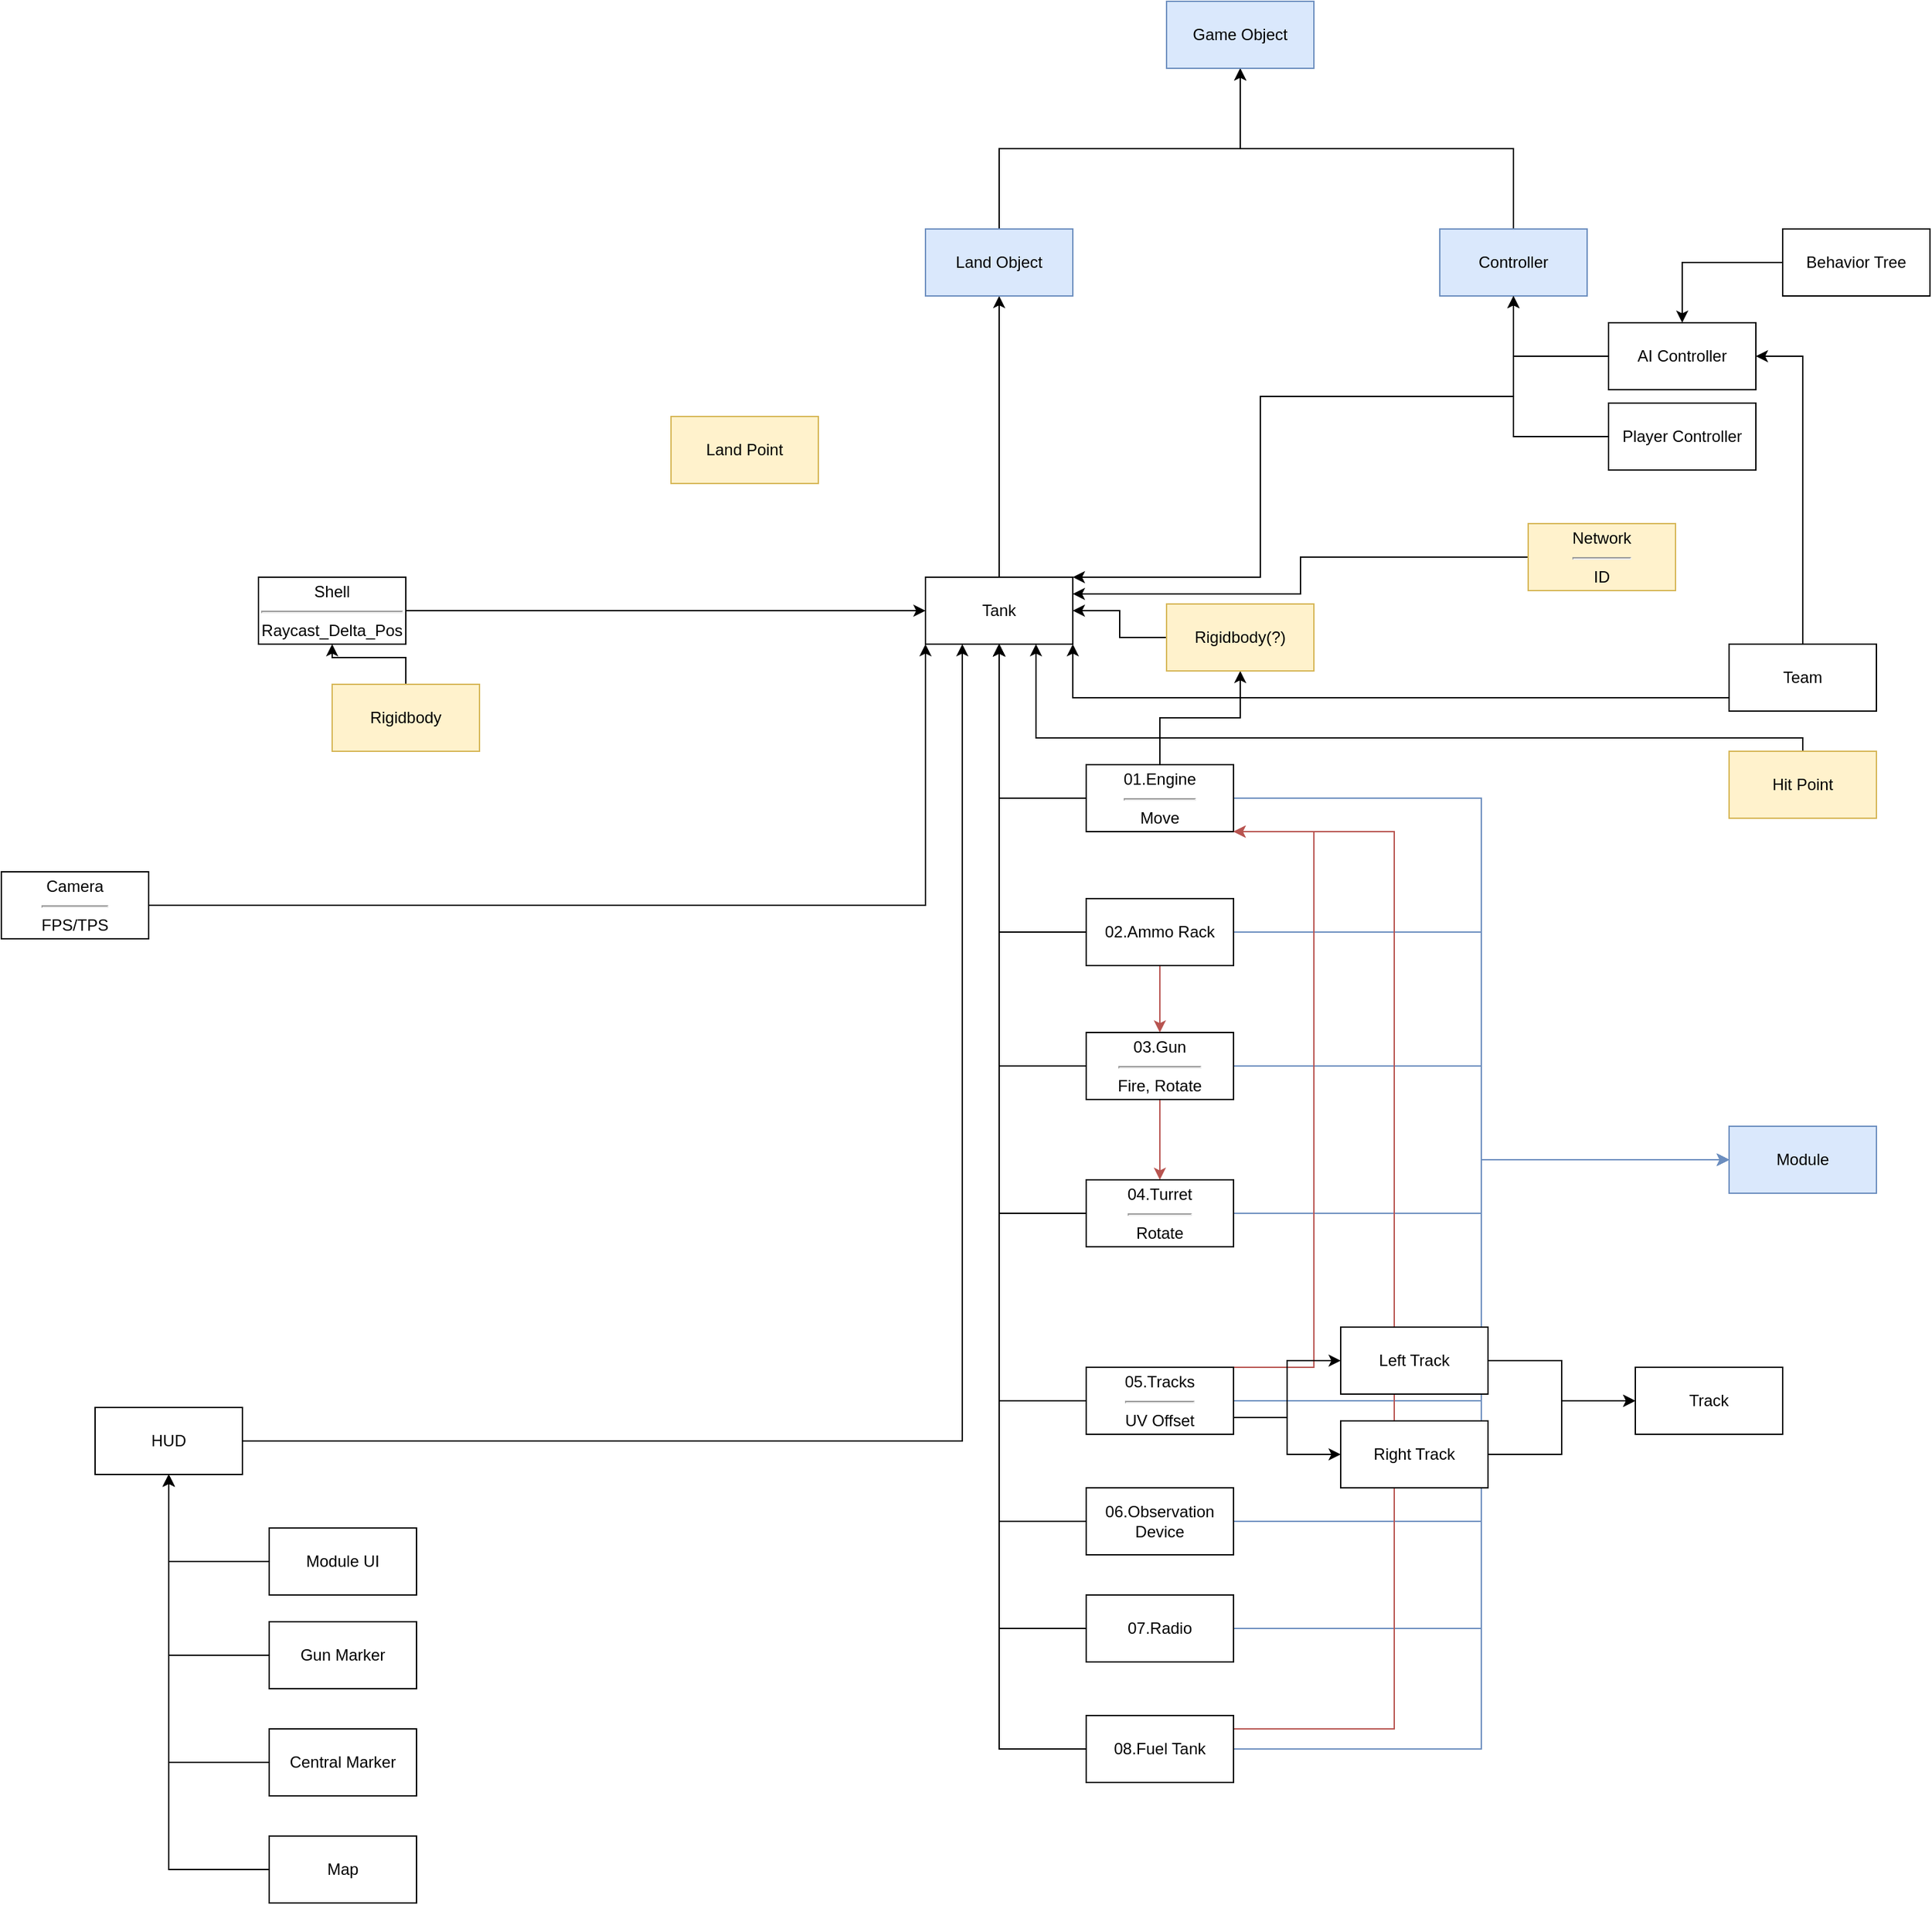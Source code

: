 <mxfile version="26.2.2">
  <diagram id="C5RBs43oDa-KdzZeNtuy" name="Page-1">
    <mxGraphModel dx="1721" dy="1706" grid="1" gridSize="10" guides="1" tooltips="1" connect="1" arrows="1" fold="1" page="1" pageScale="1" pageWidth="827" pageHeight="1169" math="0" shadow="0">
      <root>
        <mxCell id="WIyWlLk6GJQsqaUBKTNV-0" />
        <mxCell id="WIyWlLk6GJQsqaUBKTNV-1" parent="WIyWlLk6GJQsqaUBKTNV-0" />
        <mxCell id="MAa_id4GODkYyRuKRBiz-32" style="edgeStyle=orthogonalEdgeStyle;rounded=0;orthogonalLoop=1;jettySize=auto;html=1;exitX=0.5;exitY=0;exitDx=0;exitDy=0;entryX=0.5;entryY=1;entryDx=0;entryDy=0;" parent="WIyWlLk6GJQsqaUBKTNV-1" source="MAa_id4GODkYyRuKRBiz-0" target="MAa_id4GODkYyRuKRBiz-31" edge="1">
          <mxGeometry relative="1" as="geometry" />
        </mxCell>
        <mxCell id="MAa_id4GODkYyRuKRBiz-0" value="Tank" style="html=1;whiteSpace=wrap;noLabel=0;expand=1;comic=0;resizeHeight=0;" parent="WIyWlLk6GJQsqaUBKTNV-1" vertex="1">
          <mxGeometry x="30" y="210" width="110" height="50" as="geometry" />
        </mxCell>
        <mxCell id="MAa_id4GODkYyRuKRBiz-13" style="edgeStyle=orthogonalEdgeStyle;rounded=0;orthogonalLoop=1;jettySize=auto;html=1;exitX=0;exitY=0.5;exitDx=0;exitDy=0;entryX=0.5;entryY=1;entryDx=0;entryDy=0;" parent="WIyWlLk6GJQsqaUBKTNV-1" source="MAa_id4GODkYyRuKRBiz-2" target="MAa_id4GODkYyRuKRBiz-0" edge="1">
          <mxGeometry relative="1" as="geometry" />
        </mxCell>
        <mxCell id="MAa_id4GODkYyRuKRBiz-27" style="edgeStyle=orthogonalEdgeStyle;rounded=0;orthogonalLoop=1;jettySize=auto;html=1;entryX=0.5;entryY=0;entryDx=0;entryDy=0;fillColor=#f8cecc;strokeColor=#b85450;" parent="WIyWlLk6GJQsqaUBKTNV-1" source="MAa_id4GODkYyRuKRBiz-2" target="MAa_id4GODkYyRuKRBiz-4" edge="1">
          <mxGeometry relative="1" as="geometry" />
        </mxCell>
        <mxCell id="ON_rqly2Lm6P_RDxt7Wj-2" style="edgeStyle=orthogonalEdgeStyle;rounded=0;orthogonalLoop=1;jettySize=auto;html=1;entryX=0;entryY=0.5;entryDx=0;entryDy=0;fillColor=#dae8fc;strokeColor=#6c8ebf;" parent="WIyWlLk6GJQsqaUBKTNV-1" source="MAa_id4GODkYyRuKRBiz-2" target="ON_rqly2Lm6P_RDxt7Wj-0" edge="1">
          <mxGeometry relative="1" as="geometry" />
        </mxCell>
        <mxCell id="MAa_id4GODkYyRuKRBiz-2" value="02.Ammo Rack" style="html=1;whiteSpace=wrap;" parent="WIyWlLk6GJQsqaUBKTNV-1" vertex="1">
          <mxGeometry x="150" y="450" width="110" height="50" as="geometry" />
        </mxCell>
        <mxCell id="MAa_id4GODkYyRuKRBiz-15" style="edgeStyle=orthogonalEdgeStyle;rounded=0;orthogonalLoop=1;jettySize=auto;html=1;entryX=0.5;entryY=1;entryDx=0;entryDy=0;" parent="WIyWlLk6GJQsqaUBKTNV-1" source="MAa_id4GODkYyRuKRBiz-4" target="MAa_id4GODkYyRuKRBiz-0" edge="1">
          <mxGeometry relative="1" as="geometry" />
        </mxCell>
        <mxCell id="MAa_id4GODkYyRuKRBiz-26" style="edgeStyle=orthogonalEdgeStyle;rounded=0;orthogonalLoop=1;jettySize=auto;html=1;exitX=0.5;exitY=1;exitDx=0;exitDy=0;entryX=0.5;entryY=0;entryDx=0;entryDy=0;fillColor=#f8cecc;strokeColor=#b85450;" parent="WIyWlLk6GJQsqaUBKTNV-1" source="MAa_id4GODkYyRuKRBiz-4" target="MAa_id4GODkYyRuKRBiz-8" edge="1">
          <mxGeometry relative="1" as="geometry" />
        </mxCell>
        <mxCell id="ON_rqly2Lm6P_RDxt7Wj-3" style="edgeStyle=orthogonalEdgeStyle;rounded=0;orthogonalLoop=1;jettySize=auto;html=1;entryX=0;entryY=0.5;entryDx=0;entryDy=0;fillColor=#dae8fc;strokeColor=#6c8ebf;" parent="WIyWlLk6GJQsqaUBKTNV-1" source="MAa_id4GODkYyRuKRBiz-4" target="ON_rqly2Lm6P_RDxt7Wj-0" edge="1">
          <mxGeometry relative="1" as="geometry" />
        </mxCell>
        <mxCell id="MAa_id4GODkYyRuKRBiz-4" value="03.Gun&lt;hr&gt;Fire,&amp;nbsp;&lt;span style=&quot;background-color: transparent; color: light-dark(rgb(0, 0, 0), rgb(255, 255, 255));&quot;&gt;Rotate&lt;/span&gt;" style="html=1;whiteSpace=wrap;" parent="WIyWlLk6GJQsqaUBKTNV-1" vertex="1">
          <mxGeometry x="150" y="550" width="110" height="50" as="geometry" />
        </mxCell>
        <mxCell id="MAa_id4GODkYyRuKRBiz-12" style="edgeStyle=orthogonalEdgeStyle;rounded=0;orthogonalLoop=1;jettySize=auto;html=1;entryX=0.5;entryY=1;entryDx=0;entryDy=0;" parent="WIyWlLk6GJQsqaUBKTNV-1" source="MAa_id4GODkYyRuKRBiz-5" target="MAa_id4GODkYyRuKRBiz-0" edge="1">
          <mxGeometry relative="1" as="geometry" />
        </mxCell>
        <mxCell id="MAa_id4GODkYyRuKRBiz-68" style="edgeStyle=orthogonalEdgeStyle;rounded=0;orthogonalLoop=1;jettySize=auto;html=1;exitX=0.5;exitY=0;exitDx=0;exitDy=0;fontFamily=Helvetica;fontSize=12;fontColor=default;" parent="WIyWlLk6GJQsqaUBKTNV-1" source="MAa_id4GODkYyRuKRBiz-5" edge="1">
          <mxGeometry relative="1" as="geometry">
            <mxPoint x="205.143" y="349.857" as="targetPoint" />
          </mxGeometry>
        </mxCell>
        <mxCell id="MAa_id4GODkYyRuKRBiz-74" value="" style="edgeStyle=orthogonalEdgeStyle;rounded=0;orthogonalLoop=1;jettySize=auto;html=1;fontFamily=Helvetica;fontSize=12;fontColor=default;" parent="WIyWlLk6GJQsqaUBKTNV-1" source="MAa_id4GODkYyRuKRBiz-5" target="MAa_id4GODkYyRuKRBiz-64" edge="1">
          <mxGeometry relative="1" as="geometry" />
        </mxCell>
        <mxCell id="ON_rqly2Lm6P_RDxt7Wj-1" style="edgeStyle=orthogonalEdgeStyle;rounded=0;orthogonalLoop=1;jettySize=auto;html=1;entryX=0;entryY=0.5;entryDx=0;entryDy=0;fillColor=#dae8fc;strokeColor=#6c8ebf;" parent="WIyWlLk6GJQsqaUBKTNV-1" source="MAa_id4GODkYyRuKRBiz-5" target="ON_rqly2Lm6P_RDxt7Wj-0" edge="1">
          <mxGeometry relative="1" as="geometry" />
        </mxCell>
        <mxCell id="MAa_id4GODkYyRuKRBiz-5" value="01.Engine&lt;hr&gt;Move" style="html=1;whiteSpace=wrap;" parent="WIyWlLk6GJQsqaUBKTNV-1" vertex="1">
          <mxGeometry x="150" y="350" width="110" height="50" as="geometry" />
        </mxCell>
        <mxCell id="MAa_id4GODkYyRuKRBiz-21" style="edgeStyle=orthogonalEdgeStyle;rounded=0;orthogonalLoop=1;jettySize=auto;html=1;exitX=0;exitY=0.5;exitDx=0;exitDy=0;entryX=0.5;entryY=1;entryDx=0;entryDy=0;" parent="WIyWlLk6GJQsqaUBKTNV-1" source="MAa_id4GODkYyRuKRBiz-7" target="MAa_id4GODkYyRuKRBiz-0" edge="1">
          <mxGeometry relative="1" as="geometry" />
        </mxCell>
        <mxCell id="ON_rqly2Lm6P_RDxt7Wj-7" style="edgeStyle=orthogonalEdgeStyle;rounded=0;orthogonalLoop=1;jettySize=auto;html=1;entryX=0;entryY=0.5;entryDx=0;entryDy=0;fillColor=#dae8fc;strokeColor=#6c8ebf;" parent="WIyWlLk6GJQsqaUBKTNV-1" source="MAa_id4GODkYyRuKRBiz-7" target="ON_rqly2Lm6P_RDxt7Wj-0" edge="1">
          <mxGeometry relative="1" as="geometry" />
        </mxCell>
        <mxCell id="MAa_id4GODkYyRuKRBiz-7" value="07.Radio" style="html=1;whiteSpace=wrap;" parent="WIyWlLk6GJQsqaUBKTNV-1" vertex="1">
          <mxGeometry x="150" y="970" width="110" height="50" as="geometry" />
        </mxCell>
        <mxCell id="MAa_id4GODkYyRuKRBiz-16" style="edgeStyle=orthogonalEdgeStyle;rounded=0;orthogonalLoop=1;jettySize=auto;html=1;entryX=0.5;entryY=1;entryDx=0;entryDy=0;" parent="WIyWlLk6GJQsqaUBKTNV-1" source="MAa_id4GODkYyRuKRBiz-8" target="MAa_id4GODkYyRuKRBiz-0" edge="1">
          <mxGeometry relative="1" as="geometry" />
        </mxCell>
        <mxCell id="ON_rqly2Lm6P_RDxt7Wj-4" style="edgeStyle=orthogonalEdgeStyle;rounded=0;orthogonalLoop=1;jettySize=auto;html=1;entryX=0;entryY=0.5;entryDx=0;entryDy=0;fillColor=#dae8fc;strokeColor=#6c8ebf;" parent="WIyWlLk6GJQsqaUBKTNV-1" source="MAa_id4GODkYyRuKRBiz-8" target="ON_rqly2Lm6P_RDxt7Wj-0" edge="1">
          <mxGeometry relative="1" as="geometry" />
        </mxCell>
        <mxCell id="MAa_id4GODkYyRuKRBiz-8" value="04.Turret&lt;hr&gt;Rotate" style="html=1;whiteSpace=wrap;" parent="WIyWlLk6GJQsqaUBKTNV-1" vertex="1">
          <mxGeometry x="150" y="660" width="110" height="50" as="geometry" />
        </mxCell>
        <mxCell id="MAa_id4GODkYyRuKRBiz-19" style="edgeStyle=orthogonalEdgeStyle;rounded=0;orthogonalLoop=1;jettySize=auto;html=1;entryX=0.5;entryY=1;entryDx=0;entryDy=0;" parent="WIyWlLk6GJQsqaUBKTNV-1" source="MAa_id4GODkYyRuKRBiz-9" target="MAa_id4GODkYyRuKRBiz-0" edge="1">
          <mxGeometry relative="1" as="geometry" />
        </mxCell>
        <mxCell id="MAa_id4GODkYyRuKRBiz-30" style="edgeStyle=orthogonalEdgeStyle;rounded=0;orthogonalLoop=1;jettySize=auto;html=1;exitX=1;exitY=0;exitDx=0;exitDy=0;entryX=1;entryY=1;entryDx=0;entryDy=0;fillColor=#f8cecc;strokeColor=#b85450;" parent="WIyWlLk6GJQsqaUBKTNV-1" source="MAa_id4GODkYyRuKRBiz-9" target="MAa_id4GODkYyRuKRBiz-5" edge="1">
          <mxGeometry relative="1" as="geometry">
            <Array as="points">
              <mxPoint x="320" y="800" />
              <mxPoint x="320" y="400" />
            </Array>
          </mxGeometry>
        </mxCell>
        <mxCell id="ON_rqly2Lm6P_RDxt7Wj-5" style="edgeStyle=orthogonalEdgeStyle;rounded=0;orthogonalLoop=1;jettySize=auto;html=1;entryX=0;entryY=0.5;entryDx=0;entryDy=0;fillColor=#dae8fc;strokeColor=#6c8ebf;" parent="WIyWlLk6GJQsqaUBKTNV-1" source="MAa_id4GODkYyRuKRBiz-9" target="ON_rqly2Lm6P_RDxt7Wj-0" edge="1">
          <mxGeometry relative="1" as="geometry" />
        </mxCell>
        <mxCell id="bWlWiwhrOa9eMaUlrAhz-15" style="edgeStyle=orthogonalEdgeStyle;rounded=0;orthogonalLoop=1;jettySize=auto;html=1;exitX=1;exitY=0.75;exitDx=0;exitDy=0;entryX=0;entryY=0.5;entryDx=0;entryDy=0;" edge="1" parent="WIyWlLk6GJQsqaUBKTNV-1" source="MAa_id4GODkYyRuKRBiz-9" target="bWlWiwhrOa9eMaUlrAhz-12">
          <mxGeometry relative="1" as="geometry" />
        </mxCell>
        <mxCell id="bWlWiwhrOa9eMaUlrAhz-16" style="edgeStyle=orthogonalEdgeStyle;rounded=0;orthogonalLoop=1;jettySize=auto;html=1;exitX=1;exitY=0.75;exitDx=0;exitDy=0;entryX=0;entryY=0.5;entryDx=0;entryDy=0;" edge="1" parent="WIyWlLk6GJQsqaUBKTNV-1" source="MAa_id4GODkYyRuKRBiz-9" target="bWlWiwhrOa9eMaUlrAhz-11">
          <mxGeometry relative="1" as="geometry" />
        </mxCell>
        <mxCell id="MAa_id4GODkYyRuKRBiz-9" value="05.Tracks&lt;hr&gt;UV Offset" style="html=1;whiteSpace=wrap;" parent="WIyWlLk6GJQsqaUBKTNV-1" vertex="1">
          <mxGeometry x="150" y="800" width="110" height="50" as="geometry" />
        </mxCell>
        <mxCell id="MAa_id4GODkYyRuKRBiz-18" style="edgeStyle=orthogonalEdgeStyle;rounded=0;orthogonalLoop=1;jettySize=auto;html=1;entryX=0.5;entryY=1;entryDx=0;entryDy=0;" parent="WIyWlLk6GJQsqaUBKTNV-1" source="MAa_id4GODkYyRuKRBiz-10" target="MAa_id4GODkYyRuKRBiz-0" edge="1">
          <mxGeometry relative="1" as="geometry" />
        </mxCell>
        <mxCell id="ON_rqly2Lm6P_RDxt7Wj-6" style="edgeStyle=orthogonalEdgeStyle;rounded=0;orthogonalLoop=1;jettySize=auto;html=1;entryX=0;entryY=0.5;entryDx=0;entryDy=0;fillColor=#dae8fc;strokeColor=#6c8ebf;" parent="WIyWlLk6GJQsqaUBKTNV-1" source="MAa_id4GODkYyRuKRBiz-10" target="ON_rqly2Lm6P_RDxt7Wj-0" edge="1">
          <mxGeometry relative="1" as="geometry" />
        </mxCell>
        <mxCell id="MAa_id4GODkYyRuKRBiz-10" value="06.Observation Device" style="html=1;whiteSpace=wrap;" parent="WIyWlLk6GJQsqaUBKTNV-1" vertex="1">
          <mxGeometry x="150" y="890" width="110" height="50" as="geometry" />
        </mxCell>
        <mxCell id="MAa_id4GODkYyRuKRBiz-23" style="edgeStyle=orthogonalEdgeStyle;rounded=0;orthogonalLoop=1;jettySize=auto;html=1;exitX=0;exitY=0.5;exitDx=0;exitDy=0;entryX=0.5;entryY=1;entryDx=0;entryDy=0;" parent="WIyWlLk6GJQsqaUBKTNV-1" source="MAa_id4GODkYyRuKRBiz-11" target="MAa_id4GODkYyRuKRBiz-0" edge="1">
          <mxGeometry relative="1" as="geometry" />
        </mxCell>
        <mxCell id="MAa_id4GODkYyRuKRBiz-29" style="edgeStyle=orthogonalEdgeStyle;rounded=0;orthogonalLoop=1;jettySize=auto;html=1;exitX=1;exitY=0.5;exitDx=0;exitDy=0;entryX=1;entryY=1;entryDx=0;entryDy=0;fillColor=#f8cecc;strokeColor=#b85450;" parent="WIyWlLk6GJQsqaUBKTNV-1" source="MAa_id4GODkYyRuKRBiz-11" target="MAa_id4GODkYyRuKRBiz-5" edge="1">
          <mxGeometry relative="1" as="geometry">
            <Array as="points">
              <mxPoint x="260" y="1070" />
              <mxPoint x="380" y="1070" />
              <mxPoint x="380" y="400" />
            </Array>
          </mxGeometry>
        </mxCell>
        <mxCell id="ON_rqly2Lm6P_RDxt7Wj-8" style="edgeStyle=orthogonalEdgeStyle;rounded=0;orthogonalLoop=1;jettySize=auto;html=1;entryX=0;entryY=0.5;entryDx=0;entryDy=0;fillColor=#dae8fc;strokeColor=#6c8ebf;" parent="WIyWlLk6GJQsqaUBKTNV-1" source="MAa_id4GODkYyRuKRBiz-11" target="ON_rqly2Lm6P_RDxt7Wj-0" edge="1">
          <mxGeometry relative="1" as="geometry" />
        </mxCell>
        <mxCell id="MAa_id4GODkYyRuKRBiz-11" value="08.Fuel Tank" style="html=1;whiteSpace=wrap;" parent="WIyWlLk6GJQsqaUBKTNV-1" vertex="1">
          <mxGeometry x="150" y="1060" width="110" height="50" as="geometry" />
        </mxCell>
        <mxCell id="MAa_id4GODkYyRuKRBiz-102" style="edgeStyle=orthogonalEdgeStyle;rounded=0;orthogonalLoop=1;jettySize=auto;html=1;entryX=0.5;entryY=1;entryDx=0;entryDy=0;fontFamily=Helvetica;fontSize=12;fontColor=default;" parent="WIyWlLk6GJQsqaUBKTNV-1" source="MAa_id4GODkYyRuKRBiz-31" target="MAa_id4GODkYyRuKRBiz-100" edge="1">
          <mxGeometry relative="1" as="geometry">
            <Array as="points">
              <mxPoint x="85" y="-110" />
              <mxPoint x="265" y="-110" />
            </Array>
          </mxGeometry>
        </mxCell>
        <mxCell id="MAa_id4GODkYyRuKRBiz-31" value="Land Object" style="html=1;whiteSpace=wrap;fillColor=#dae8fc;strokeColor=#6c8ebf;" parent="WIyWlLk6GJQsqaUBKTNV-1" vertex="1">
          <mxGeometry x="30" y="-50" width="110" height="50" as="geometry" />
        </mxCell>
        <mxCell id="MAa_id4GODkYyRuKRBiz-75" style="edgeStyle=orthogonalEdgeStyle;rounded=0;orthogonalLoop=1;jettySize=auto;html=1;entryX=1;entryY=0.5;entryDx=0;entryDy=0;fontFamily=Helvetica;fontSize=12;fontColor=default;" parent="WIyWlLk6GJQsqaUBKTNV-1" source="MAa_id4GODkYyRuKRBiz-64" target="MAa_id4GODkYyRuKRBiz-0" edge="1">
          <mxGeometry relative="1" as="geometry" />
        </mxCell>
        <mxCell id="MAa_id4GODkYyRuKRBiz-64" value="Rigidbody(?)" style="html=1;whiteSpace=wrap;comic=0;strokeColor=#d6b656;align=center;verticalAlign=middle;fontFamily=Helvetica;fontSize=12;fillColor=#fff2cc;" parent="WIyWlLk6GJQsqaUBKTNV-1" vertex="1">
          <mxGeometry x="210" y="230" width="110" height="50" as="geometry" />
        </mxCell>
        <mxCell id="MAa_id4GODkYyRuKRBiz-89" style="edgeStyle=orthogonalEdgeStyle;rounded=0;orthogonalLoop=1;jettySize=auto;html=1;entryX=1;entryY=0;entryDx=0;entryDy=0;fontFamily=Helvetica;fontSize=12;fontColor=default;" parent="WIyWlLk6GJQsqaUBKTNV-1" source="MAa_id4GODkYyRuKRBiz-76" target="MAa_id4GODkYyRuKRBiz-0" edge="1">
          <mxGeometry relative="1" as="geometry">
            <Array as="points">
              <mxPoint x="280" y="75" />
              <mxPoint x="280" y="210" />
            </Array>
          </mxGeometry>
        </mxCell>
        <mxCell id="MAa_id4GODkYyRuKRBiz-101" style="edgeStyle=orthogonalEdgeStyle;rounded=0;orthogonalLoop=1;jettySize=auto;html=1;entryX=0.5;entryY=1;entryDx=0;entryDy=0;fontFamily=Helvetica;fontSize=12;fontColor=default;" parent="WIyWlLk6GJQsqaUBKTNV-1" source="MAa_id4GODkYyRuKRBiz-76" target="MAa_id4GODkYyRuKRBiz-100" edge="1">
          <mxGeometry relative="1" as="geometry">
            <Array as="points">
              <mxPoint x="469" y="-110" />
              <mxPoint x="265" y="-110" />
            </Array>
          </mxGeometry>
        </mxCell>
        <mxCell id="MAa_id4GODkYyRuKRBiz-76" value="Controller" style="html=1;whiteSpace=wrap;comic=0;strokeColor=#6c8ebf;align=center;verticalAlign=middle;fontFamily=Helvetica;fontSize=12;fillColor=#dae8fc;" parent="WIyWlLk6GJQsqaUBKTNV-1" vertex="1">
          <mxGeometry x="414" y="-50" width="110" height="50" as="geometry" />
        </mxCell>
        <mxCell id="MAa_id4GODkYyRuKRBiz-79" style="edgeStyle=orthogonalEdgeStyle;rounded=0;orthogonalLoop=1;jettySize=auto;html=1;entryX=0.5;entryY=1;entryDx=0;entryDy=0;fontFamily=Helvetica;fontSize=12;fontColor=default;" parent="WIyWlLk6GJQsqaUBKTNV-1" source="MAa_id4GODkYyRuKRBiz-78" target="MAa_id4GODkYyRuKRBiz-76" edge="1">
          <mxGeometry relative="1" as="geometry" />
        </mxCell>
        <mxCell id="MAa_id4GODkYyRuKRBiz-78" value="AI Controller" style="html=1;whiteSpace=wrap;comic=0;strokeColor=default;align=center;verticalAlign=middle;fontFamily=Helvetica;fontSize=12;fontColor=default;fillColor=default;" parent="WIyWlLk6GJQsqaUBKTNV-1" vertex="1">
          <mxGeometry x="540" y="20" width="110" height="50" as="geometry" />
        </mxCell>
        <mxCell id="MAa_id4GODkYyRuKRBiz-82" style="edgeStyle=orthogonalEdgeStyle;rounded=0;orthogonalLoop=1;jettySize=auto;html=1;entryX=0.5;entryY=1;entryDx=0;entryDy=0;fontFamily=Helvetica;fontSize=12;fontColor=default;" parent="WIyWlLk6GJQsqaUBKTNV-1" source="MAa_id4GODkYyRuKRBiz-81" target="MAa_id4GODkYyRuKRBiz-76" edge="1">
          <mxGeometry relative="1" as="geometry" />
        </mxCell>
        <mxCell id="MAa_id4GODkYyRuKRBiz-81" value="Player Controller" style="html=1;whiteSpace=wrap;comic=0;strokeColor=default;align=center;verticalAlign=middle;fontFamily=Helvetica;fontSize=12;fontColor=default;fillColor=default;" parent="WIyWlLk6GJQsqaUBKTNV-1" vertex="1">
          <mxGeometry x="540" y="80" width="110" height="50" as="geometry" />
        </mxCell>
        <mxCell id="MAa_id4GODkYyRuKRBiz-91" style="edgeStyle=orthogonalEdgeStyle;rounded=0;orthogonalLoop=1;jettySize=auto;html=1;entryX=1;entryY=0.25;entryDx=0;entryDy=0;fontFamily=Helvetica;fontSize=12;fontColor=default;" parent="WIyWlLk6GJQsqaUBKTNV-1" source="MAa_id4GODkYyRuKRBiz-90" target="MAa_id4GODkYyRuKRBiz-0" edge="1">
          <mxGeometry relative="1" as="geometry" />
        </mxCell>
        <mxCell id="MAa_id4GODkYyRuKRBiz-90" value="Network&lt;div&gt;&lt;hr&gt;ID&lt;/div&gt;" style="html=1;whiteSpace=wrap;comic=0;strokeColor=#d6b656;align=center;verticalAlign=middle;fontFamily=Helvetica;fontSize=12;fillColor=#fff2cc;" parent="WIyWlLk6GJQsqaUBKTNV-1" vertex="1">
          <mxGeometry x="480" y="170" width="110" height="50" as="geometry" />
        </mxCell>
        <mxCell id="MAa_id4GODkYyRuKRBiz-98" style="edgeStyle=orthogonalEdgeStyle;rounded=0;orthogonalLoop=1;jettySize=auto;html=1;entryX=1;entryY=0.5;entryDx=0;entryDy=0;fontFamily=Helvetica;fontSize=12;fontColor=default;" parent="WIyWlLk6GJQsqaUBKTNV-1" source="MAa_id4GODkYyRuKRBiz-94" target="MAa_id4GODkYyRuKRBiz-78" edge="1">
          <mxGeometry relative="1" as="geometry" />
        </mxCell>
        <mxCell id="bWlWiwhrOa9eMaUlrAhz-36" style="edgeStyle=orthogonalEdgeStyle;rounded=0;orthogonalLoop=1;jettySize=auto;html=1;entryX=1;entryY=1;entryDx=0;entryDy=0;" edge="1" parent="WIyWlLk6GJQsqaUBKTNV-1" source="MAa_id4GODkYyRuKRBiz-94" target="MAa_id4GODkYyRuKRBiz-0">
          <mxGeometry relative="1" as="geometry">
            <Array as="points">
              <mxPoint x="140" y="300" />
            </Array>
          </mxGeometry>
        </mxCell>
        <mxCell id="MAa_id4GODkYyRuKRBiz-94" value="Team" style="html=1;whiteSpace=wrap;comic=0;strokeColor=default;align=center;verticalAlign=middle;fontFamily=Helvetica;fontSize=12;fontColor=default;fillColor=default;" parent="WIyWlLk6GJQsqaUBKTNV-1" vertex="1">
          <mxGeometry x="630" y="260" width="110" height="50" as="geometry" />
        </mxCell>
        <mxCell id="MAa_id4GODkYyRuKRBiz-100" value="Game Object" style="html=1;whiteSpace=wrap;comic=0;strokeColor=#6c8ebf;align=center;verticalAlign=middle;fontFamily=Helvetica;fontSize=12;fillColor=#dae8fc;" parent="WIyWlLk6GJQsqaUBKTNV-1" vertex="1">
          <mxGeometry x="210" y="-220" width="110" height="50" as="geometry" />
        </mxCell>
        <mxCell id="MAa_id4GODkYyRuKRBiz-104" style="edgeStyle=orthogonalEdgeStyle;rounded=0;orthogonalLoop=1;jettySize=auto;html=1;entryX=0.75;entryY=1;entryDx=0;entryDy=0;fontFamily=Helvetica;fontSize=12;fontColor=default;" parent="WIyWlLk6GJQsqaUBKTNV-1" source="MAa_id4GODkYyRuKRBiz-103" target="MAa_id4GODkYyRuKRBiz-0" edge="1">
          <mxGeometry relative="1" as="geometry">
            <Array as="points">
              <mxPoint x="685" y="330" />
              <mxPoint x="113" y="330" />
            </Array>
          </mxGeometry>
        </mxCell>
        <mxCell id="MAa_id4GODkYyRuKRBiz-103" value="Hit Point" style="html=1;whiteSpace=wrap;comic=0;strokeColor=#d6b656;align=center;verticalAlign=middle;fontFamily=Helvetica;fontSize=12;fillColor=#fff2cc;" parent="WIyWlLk6GJQsqaUBKTNV-1" vertex="1">
          <mxGeometry x="630" y="340" width="110" height="50" as="geometry" />
        </mxCell>
        <mxCell id="ON_rqly2Lm6P_RDxt7Wj-0" value="Module" style="html=1;whiteSpace=wrap;comic=0;strokeColor=#6c8ebf;align=center;verticalAlign=middle;fontFamily=Helvetica;fontSize=12;fillColor=#dae8fc;" parent="WIyWlLk6GJQsqaUBKTNV-1" vertex="1">
          <mxGeometry x="630" y="620" width="110" height="50" as="geometry" />
        </mxCell>
        <mxCell id="bWlWiwhrOa9eMaUlrAhz-2" value="" style="edgeStyle=orthogonalEdgeStyle;rounded=0;orthogonalLoop=1;jettySize=auto;html=1;entryX=0;entryY=0.5;entryDx=0;entryDy=0;" edge="1" parent="WIyWlLk6GJQsqaUBKTNV-1" source="bWlWiwhrOa9eMaUlrAhz-0" target="MAa_id4GODkYyRuKRBiz-0">
          <mxGeometry relative="1" as="geometry">
            <mxPoint x="-263.0" y="235" as="targetPoint" />
          </mxGeometry>
        </mxCell>
        <mxCell id="bWlWiwhrOa9eMaUlrAhz-0" value="Shell&lt;hr&gt;Raycast_Delta_Pos" style="html=1;whiteSpace=wrap;noLabel=0;expand=1;comic=0;resizeHeight=0;" vertex="1" parent="WIyWlLk6GJQsqaUBKTNV-1">
          <mxGeometry x="-468" y="210" width="110" height="50" as="geometry" />
        </mxCell>
        <mxCell id="bWlWiwhrOa9eMaUlrAhz-4" style="edgeStyle=orthogonalEdgeStyle;rounded=0;orthogonalLoop=1;jettySize=auto;html=1;entryX=0.5;entryY=1;entryDx=0;entryDy=0;" edge="1" parent="WIyWlLk6GJQsqaUBKTNV-1" source="bWlWiwhrOa9eMaUlrAhz-3" target="bWlWiwhrOa9eMaUlrAhz-0">
          <mxGeometry relative="1" as="geometry" />
        </mxCell>
        <mxCell id="bWlWiwhrOa9eMaUlrAhz-3" value="Rigidbody" style="html=1;whiteSpace=wrap;comic=0;strokeColor=#d6b656;align=center;verticalAlign=middle;fontFamily=Helvetica;fontSize=12;fillColor=#fff2cc;" vertex="1" parent="WIyWlLk6GJQsqaUBKTNV-1">
          <mxGeometry x="-413" y="290" width="110" height="50" as="geometry" />
        </mxCell>
        <mxCell id="bWlWiwhrOa9eMaUlrAhz-19" style="edgeStyle=orthogonalEdgeStyle;rounded=0;orthogonalLoop=1;jettySize=auto;html=1;entryX=0;entryY=0.5;entryDx=0;entryDy=0;" edge="1" parent="WIyWlLk6GJQsqaUBKTNV-1" source="bWlWiwhrOa9eMaUlrAhz-12" target="bWlWiwhrOa9eMaUlrAhz-18">
          <mxGeometry relative="1" as="geometry" />
        </mxCell>
        <mxCell id="bWlWiwhrOa9eMaUlrAhz-12" value="Right Track" style="html=1;whiteSpace=wrap;" vertex="1" parent="WIyWlLk6GJQsqaUBKTNV-1">
          <mxGeometry x="340" y="840" width="110" height="50" as="geometry" />
        </mxCell>
        <mxCell id="bWlWiwhrOa9eMaUlrAhz-17" style="edgeStyle=orthogonalEdgeStyle;rounded=0;orthogonalLoop=1;jettySize=auto;html=1;entryX=0;entryY=0.5;entryDx=0;entryDy=0;" edge="1" parent="WIyWlLk6GJQsqaUBKTNV-1" source="bWlWiwhrOa9eMaUlrAhz-11" target="bWlWiwhrOa9eMaUlrAhz-18">
          <mxGeometry relative="1" as="geometry">
            <mxPoint x="560" y="820" as="targetPoint" />
          </mxGeometry>
        </mxCell>
        <mxCell id="bWlWiwhrOa9eMaUlrAhz-11" value="Left Track" style="html=1;whiteSpace=wrap;" vertex="1" parent="WIyWlLk6GJQsqaUBKTNV-1">
          <mxGeometry x="340" y="770" width="110" height="50" as="geometry" />
        </mxCell>
        <mxCell id="bWlWiwhrOa9eMaUlrAhz-18" value="Track" style="html=1;whiteSpace=wrap;" vertex="1" parent="WIyWlLk6GJQsqaUBKTNV-1">
          <mxGeometry x="560" y="800" width="110" height="50" as="geometry" />
        </mxCell>
        <mxCell id="bWlWiwhrOa9eMaUlrAhz-21" style="edgeStyle=orthogonalEdgeStyle;rounded=0;orthogonalLoop=1;jettySize=auto;html=1;entryX=0.5;entryY=0;entryDx=0;entryDy=0;" edge="1" parent="WIyWlLk6GJQsqaUBKTNV-1" source="bWlWiwhrOa9eMaUlrAhz-20" target="MAa_id4GODkYyRuKRBiz-78">
          <mxGeometry relative="1" as="geometry" />
        </mxCell>
        <mxCell id="bWlWiwhrOa9eMaUlrAhz-20" value="Behavior Tree" style="html=1;whiteSpace=wrap;comic=0;strokeColor=default;align=center;verticalAlign=middle;fontFamily=Helvetica;fontSize=12;fontColor=default;fillColor=default;" vertex="1" parent="WIyWlLk6GJQsqaUBKTNV-1">
          <mxGeometry x="670" y="-50" width="110" height="50" as="geometry" />
        </mxCell>
        <mxCell id="bWlWiwhrOa9eMaUlrAhz-23" style="edgeStyle=orthogonalEdgeStyle;rounded=0;orthogonalLoop=1;jettySize=auto;html=1;entryX=0.25;entryY=1;entryDx=0;entryDy=0;" edge="1" parent="WIyWlLk6GJQsqaUBKTNV-1" source="bWlWiwhrOa9eMaUlrAhz-22" target="MAa_id4GODkYyRuKRBiz-0">
          <mxGeometry relative="1" as="geometry" />
        </mxCell>
        <mxCell id="bWlWiwhrOa9eMaUlrAhz-22" value="HUD" style="html=1;whiteSpace=wrap;noLabel=0;expand=1;comic=0;resizeHeight=0;" vertex="1" parent="WIyWlLk6GJQsqaUBKTNV-1">
          <mxGeometry x="-590" y="830" width="110" height="50" as="geometry" />
        </mxCell>
        <mxCell id="bWlWiwhrOa9eMaUlrAhz-26" style="edgeStyle=orthogonalEdgeStyle;rounded=0;orthogonalLoop=1;jettySize=auto;html=1;entryX=0.5;entryY=1;entryDx=0;entryDy=0;" edge="1" parent="WIyWlLk6GJQsqaUBKTNV-1" source="bWlWiwhrOa9eMaUlrAhz-24" target="bWlWiwhrOa9eMaUlrAhz-22">
          <mxGeometry relative="1" as="geometry" />
        </mxCell>
        <mxCell id="bWlWiwhrOa9eMaUlrAhz-24" value="Module UI" style="html=1;whiteSpace=wrap;noLabel=0;expand=1;comic=0;resizeHeight=0;" vertex="1" parent="WIyWlLk6GJQsqaUBKTNV-1">
          <mxGeometry x="-460" y="920" width="110" height="50" as="geometry" />
        </mxCell>
        <mxCell id="bWlWiwhrOa9eMaUlrAhz-27" style="edgeStyle=orthogonalEdgeStyle;rounded=0;orthogonalLoop=1;jettySize=auto;html=1;entryX=0.5;entryY=1;entryDx=0;entryDy=0;" edge="1" parent="WIyWlLk6GJQsqaUBKTNV-1" source="bWlWiwhrOa9eMaUlrAhz-25" target="bWlWiwhrOa9eMaUlrAhz-22">
          <mxGeometry relative="1" as="geometry" />
        </mxCell>
        <mxCell id="bWlWiwhrOa9eMaUlrAhz-25" value="Gun Marker" style="html=1;whiteSpace=wrap;noLabel=0;expand=1;comic=0;resizeHeight=0;" vertex="1" parent="WIyWlLk6GJQsqaUBKTNV-1">
          <mxGeometry x="-460" y="990" width="110" height="50" as="geometry" />
        </mxCell>
        <mxCell id="bWlWiwhrOa9eMaUlrAhz-29" style="edgeStyle=orthogonalEdgeStyle;rounded=0;orthogonalLoop=1;jettySize=auto;html=1;entryX=0.5;entryY=1;entryDx=0;entryDy=0;" edge="1" parent="WIyWlLk6GJQsqaUBKTNV-1" source="bWlWiwhrOa9eMaUlrAhz-28" target="bWlWiwhrOa9eMaUlrAhz-22">
          <mxGeometry relative="1" as="geometry" />
        </mxCell>
        <mxCell id="bWlWiwhrOa9eMaUlrAhz-28" value="Map" style="html=1;whiteSpace=wrap;noLabel=0;expand=1;comic=0;resizeHeight=0;" vertex="1" parent="WIyWlLk6GJQsqaUBKTNV-1">
          <mxGeometry x="-460" y="1150" width="110" height="50" as="geometry" />
        </mxCell>
        <mxCell id="bWlWiwhrOa9eMaUlrAhz-31" style="edgeStyle=orthogonalEdgeStyle;rounded=0;orthogonalLoop=1;jettySize=auto;html=1;entryX=0;entryY=1;entryDx=0;entryDy=0;" edge="1" parent="WIyWlLk6GJQsqaUBKTNV-1" source="bWlWiwhrOa9eMaUlrAhz-30" target="MAa_id4GODkYyRuKRBiz-0">
          <mxGeometry relative="1" as="geometry" />
        </mxCell>
        <mxCell id="bWlWiwhrOa9eMaUlrAhz-30" value="Camera&lt;hr&gt;FPS/TPS" style="html=1;whiteSpace=wrap;noLabel=0;expand=1;comic=0;resizeHeight=0;" vertex="1" parent="WIyWlLk6GJQsqaUBKTNV-1">
          <mxGeometry x="-660" y="430" width="110" height="50" as="geometry" />
        </mxCell>
        <mxCell id="bWlWiwhrOa9eMaUlrAhz-34" style="edgeStyle=orthogonalEdgeStyle;rounded=0;orthogonalLoop=1;jettySize=auto;html=1;entryX=0.5;entryY=1;entryDx=0;entryDy=0;" edge="1" parent="WIyWlLk6GJQsqaUBKTNV-1" source="bWlWiwhrOa9eMaUlrAhz-33" target="bWlWiwhrOa9eMaUlrAhz-22">
          <mxGeometry relative="1" as="geometry" />
        </mxCell>
        <mxCell id="bWlWiwhrOa9eMaUlrAhz-33" value="Central Marker" style="html=1;whiteSpace=wrap;noLabel=0;expand=1;comic=0;resizeHeight=0;" vertex="1" parent="WIyWlLk6GJQsqaUBKTNV-1">
          <mxGeometry x="-460" y="1070" width="110" height="50" as="geometry" />
        </mxCell>
        <mxCell id="bWlWiwhrOa9eMaUlrAhz-37" value="Land Point" style="html=1;whiteSpace=wrap;noLabel=0;expand=1;comic=0;resizeHeight=0;fillColor=#fff2cc;strokeColor=#d6b656;" vertex="1" parent="WIyWlLk6GJQsqaUBKTNV-1">
          <mxGeometry x="-160" y="90" width="110" height="50" as="geometry" />
        </mxCell>
      </root>
    </mxGraphModel>
  </diagram>
</mxfile>
